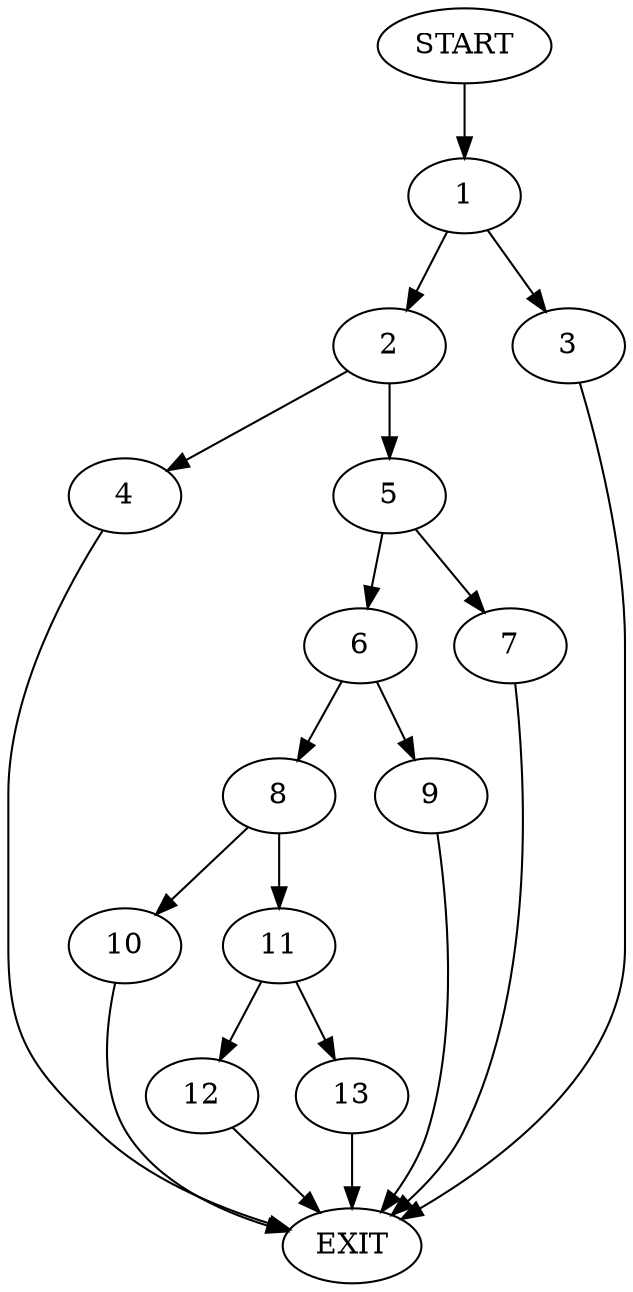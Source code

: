 digraph {
0 [label="START"]
14 [label="EXIT"]
0 -> 1
1 -> 2
1 -> 3
3 -> 14
2 -> 4
2 -> 5
4 -> 14
5 -> 6
5 -> 7
6 -> 8
6 -> 9
7 -> 14
8 -> 10
8 -> 11
9 -> 14
10 -> 14
11 -> 12
11 -> 13
12 -> 14
13 -> 14
}
